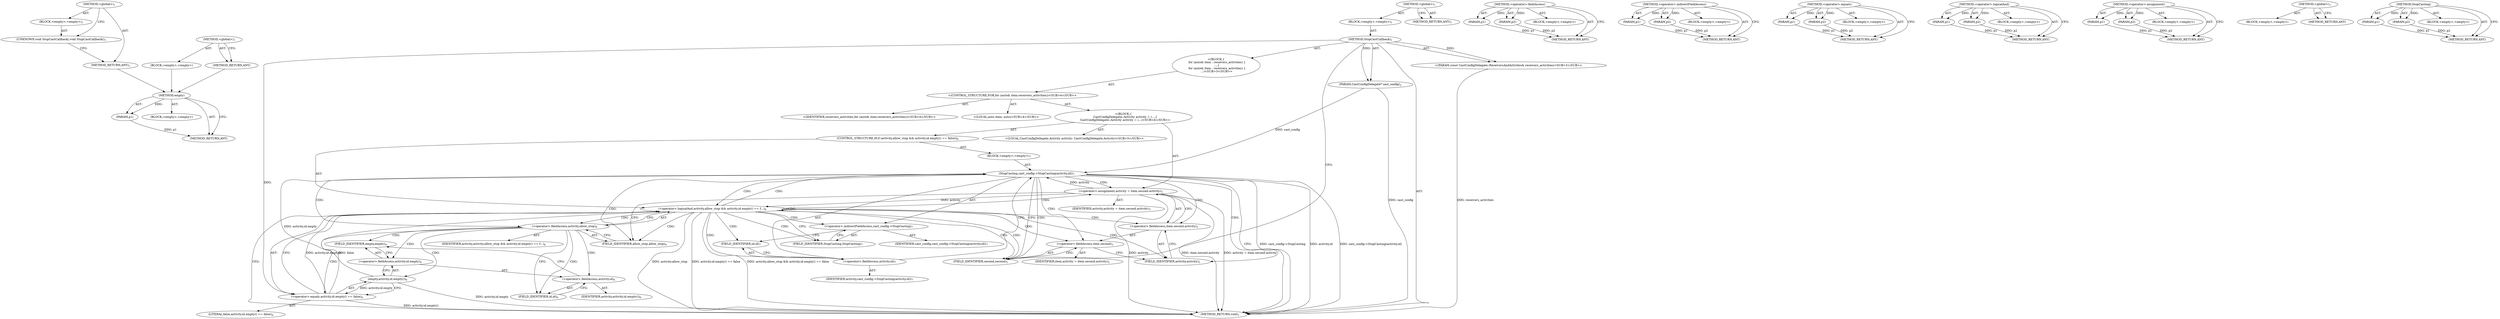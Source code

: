 digraph "&lt;global&gt;" {
vulnerable_90 [label=<(METHOD,empty)>];
vulnerable_91 [label=<(PARAM,p1)>];
vulnerable_92 [label=<(BLOCK,&lt;empty&gt;,&lt;empty&gt;)>];
vulnerable_93 [label=<(METHOD_RETURN,ANY)>];
vulnerable_6 [label=<(METHOD,&lt;global&gt;)<SUB>1</SUB>>];
vulnerable_7 [label=<(BLOCK,&lt;empty&gt;,&lt;empty&gt;)<SUB>1</SUB>>];
vulnerable_8 [label=<(METHOD,StopCastCallback)<SUB>1</SUB>>];
vulnerable_9 [label=<(PARAM,CastConfigDelegate* cast_config)<SUB>2</SUB>>];
vulnerable_10 [label="<(PARAM,const CastConfigDelegate::ReceiversAndActivites&amp; receivers_activities)<SUB>3</SUB>>"];
vulnerable_11 [label="<(BLOCK,{
  for (auto&amp; item : receivers_activities) {
 ...,{
  for (auto&amp; item : receivers_activities) {
 ...)<SUB>3</SUB>>"];
vulnerable_12 [label="<(CONTROL_STRUCTURE,FOR,for (auto&amp; item:receivers_activities))<SUB>4</SUB>>"];
vulnerable_13 [label="<(IDENTIFIER,receivers_activities,for (auto&amp; item:receivers_activities))<SUB>4</SUB>>"];
vulnerable_14 [label="<(LOCAL,auto item: auto)<SUB>4</SUB>>"];
vulnerable_15 [label="<(BLOCK,{
    CastConfigDelegate::Activity activity = i...,{
    CastConfigDelegate::Activity activity = i...)<SUB>4</SUB>>"];
vulnerable_16 [label="<(LOCAL,CastConfigDelegate.Activity activity: CastConfigDelegate.Activity)<SUB>5</SUB>>"];
vulnerable_17 [label=<(&lt;operator&gt;.assignment,activity = item.second.activity)<SUB>5</SUB>>];
vulnerable_18 [label=<(IDENTIFIER,activity,activity = item.second.activity)<SUB>5</SUB>>];
vulnerable_19 [label=<(&lt;operator&gt;.fieldAccess,item.second.activity)<SUB>5</SUB>>];
vulnerable_20 [label=<(&lt;operator&gt;.fieldAccess,item.second)<SUB>5</SUB>>];
vulnerable_21 [label=<(IDENTIFIER,item,activity = item.second.activity)<SUB>5</SUB>>];
vulnerable_22 [label=<(FIELD_IDENTIFIER,second,second)<SUB>5</SUB>>];
vulnerable_23 [label=<(FIELD_IDENTIFIER,activity,activity)<SUB>5</SUB>>];
vulnerable_24 [label=<(CONTROL_STRUCTURE,IF,if (activity.allow_stop &amp;&amp; activity.id.empty() == false))<SUB>6</SUB>>];
vulnerable_25 [label=<(&lt;operator&gt;.logicalAnd,activity.allow_stop &amp;&amp; activity.id.empty() == f...)<SUB>6</SUB>>];
vulnerable_26 [label=<(&lt;operator&gt;.fieldAccess,activity.allow_stop)<SUB>6</SUB>>];
vulnerable_27 [label=<(IDENTIFIER,activity,activity.allow_stop &amp;&amp; activity.id.empty() == f...)<SUB>6</SUB>>];
vulnerable_28 [label=<(FIELD_IDENTIFIER,allow_stop,allow_stop)<SUB>6</SUB>>];
vulnerable_29 [label=<(&lt;operator&gt;.equals,activity.id.empty() == false)<SUB>6</SUB>>];
vulnerable_30 [label=<(empty,activity.id.empty())<SUB>6</SUB>>];
vulnerable_31 [label=<(&lt;operator&gt;.fieldAccess,activity.id.empty)<SUB>6</SUB>>];
vulnerable_32 [label=<(&lt;operator&gt;.fieldAccess,activity.id)<SUB>6</SUB>>];
vulnerable_33 [label=<(IDENTIFIER,activity,activity.id.empty())<SUB>6</SUB>>];
vulnerable_34 [label=<(FIELD_IDENTIFIER,id,id)<SUB>6</SUB>>];
vulnerable_35 [label=<(FIELD_IDENTIFIER,empty,empty)<SUB>6</SUB>>];
vulnerable_36 [label=<(LITERAL,false,activity.id.empty() == false)<SUB>6</SUB>>];
vulnerable_37 [label=<(BLOCK,&lt;empty&gt;,&lt;empty&gt;)<SUB>7</SUB>>];
vulnerable_38 [label=<(StopCasting,cast_config-&gt;StopCasting(activity.id))<SUB>7</SUB>>];
vulnerable_39 [label=<(&lt;operator&gt;.indirectFieldAccess,cast_config-&gt;StopCasting)<SUB>7</SUB>>];
vulnerable_40 [label=<(IDENTIFIER,cast_config,cast_config-&gt;StopCasting(activity.id))<SUB>7</SUB>>];
vulnerable_41 [label=<(FIELD_IDENTIFIER,StopCasting,StopCasting)<SUB>7</SUB>>];
vulnerable_42 [label=<(&lt;operator&gt;.fieldAccess,activity.id)<SUB>7</SUB>>];
vulnerable_43 [label=<(IDENTIFIER,activity,cast_config-&gt;StopCasting(activity.id))<SUB>7</SUB>>];
vulnerable_44 [label=<(FIELD_IDENTIFIER,id,id)<SUB>7</SUB>>];
vulnerable_45 [label=<(METHOD_RETURN,void)<SUB>1</SUB>>];
vulnerable_47 [label=<(METHOD_RETURN,ANY)<SUB>1</SUB>>];
vulnerable_75 [label=<(METHOD,&lt;operator&gt;.fieldAccess)>];
vulnerable_76 [label=<(PARAM,p1)>];
vulnerable_77 [label=<(PARAM,p2)>];
vulnerable_78 [label=<(BLOCK,&lt;empty&gt;,&lt;empty&gt;)>];
vulnerable_79 [label=<(METHOD_RETURN,ANY)>];
vulnerable_99 [label=<(METHOD,&lt;operator&gt;.indirectFieldAccess)>];
vulnerable_100 [label=<(PARAM,p1)>];
vulnerable_101 [label=<(PARAM,p2)>];
vulnerable_102 [label=<(BLOCK,&lt;empty&gt;,&lt;empty&gt;)>];
vulnerable_103 [label=<(METHOD_RETURN,ANY)>];
vulnerable_85 [label=<(METHOD,&lt;operator&gt;.equals)>];
vulnerable_86 [label=<(PARAM,p1)>];
vulnerable_87 [label=<(PARAM,p2)>];
vulnerable_88 [label=<(BLOCK,&lt;empty&gt;,&lt;empty&gt;)>];
vulnerable_89 [label=<(METHOD_RETURN,ANY)>];
vulnerable_80 [label=<(METHOD,&lt;operator&gt;.logicalAnd)>];
vulnerable_81 [label=<(PARAM,p1)>];
vulnerable_82 [label=<(PARAM,p2)>];
vulnerable_83 [label=<(BLOCK,&lt;empty&gt;,&lt;empty&gt;)>];
vulnerable_84 [label=<(METHOD_RETURN,ANY)>];
vulnerable_70 [label=<(METHOD,&lt;operator&gt;.assignment)>];
vulnerable_71 [label=<(PARAM,p1)>];
vulnerable_72 [label=<(PARAM,p2)>];
vulnerable_73 [label=<(BLOCK,&lt;empty&gt;,&lt;empty&gt;)>];
vulnerable_74 [label=<(METHOD_RETURN,ANY)>];
vulnerable_64 [label=<(METHOD,&lt;global&gt;)<SUB>1</SUB>>];
vulnerable_65 [label=<(BLOCK,&lt;empty&gt;,&lt;empty&gt;)>];
vulnerable_66 [label=<(METHOD_RETURN,ANY)>];
vulnerable_94 [label=<(METHOD,StopCasting)>];
vulnerable_95 [label=<(PARAM,p1)>];
vulnerable_96 [label=<(PARAM,p2)>];
vulnerable_97 [label=<(BLOCK,&lt;empty&gt;,&lt;empty&gt;)>];
vulnerable_98 [label=<(METHOD_RETURN,ANY)>];
fixed_6 [label=<(METHOD,&lt;global&gt;)<SUB>1</SUB>>];
fixed_7 [label=<(BLOCK,&lt;empty&gt;,&lt;empty&gt;)<SUB>1</SUB>>];
fixed_8 [label=<(UNKNOWN,void StopCastCallback(,void StopCastCallback()<SUB>1</SUB>>];
fixed_9 [label=<(METHOD_RETURN,ANY)<SUB>1</SUB>>];
fixed_14 [label=<(METHOD,&lt;global&gt;)<SUB>1</SUB>>];
fixed_15 [label=<(BLOCK,&lt;empty&gt;,&lt;empty&gt;)>];
fixed_16 [label=<(METHOD_RETURN,ANY)>];
vulnerable_90 -> vulnerable_91  [key=0, label="AST: "];
vulnerable_90 -> vulnerable_91  [key=1, label="DDG: "];
vulnerable_90 -> vulnerable_92  [key=0, label="AST: "];
vulnerable_90 -> vulnerable_93  [key=0, label="AST: "];
vulnerable_90 -> vulnerable_93  [key=1, label="CFG: "];
vulnerable_91 -> vulnerable_93  [key=0, label="DDG: p1"];
vulnerable_6 -> vulnerable_7  [key=0, label="AST: "];
vulnerable_6 -> vulnerable_47  [key=0, label="AST: "];
vulnerable_6 -> vulnerable_47  [key=1, label="CFG: "];
vulnerable_7 -> vulnerable_8  [key=0, label="AST: "];
vulnerable_8 -> vulnerable_9  [key=0, label="AST: "];
vulnerable_8 -> vulnerable_9  [key=1, label="DDG: "];
vulnerable_8 -> vulnerable_10  [key=0, label="AST: "];
vulnerable_8 -> vulnerable_10  [key=1, label="DDG: "];
vulnerable_8 -> vulnerable_11  [key=0, label="AST: "];
vulnerable_8 -> vulnerable_45  [key=0, label="AST: "];
vulnerable_8 -> vulnerable_22  [key=0, label="CFG: "];
vulnerable_8 -> vulnerable_29  [key=0, label="DDG: "];
vulnerable_9 -> vulnerable_45  [key=0, label="DDG: cast_config"];
vulnerable_9 -> vulnerable_38  [key=0, label="DDG: cast_config"];
vulnerable_10 -> vulnerable_45  [key=0, label="DDG: receivers_activities"];
vulnerable_11 -> vulnerable_12  [key=0, label="AST: "];
vulnerable_12 -> vulnerable_13  [key=0, label="AST: "];
vulnerable_12 -> vulnerable_14  [key=0, label="AST: "];
vulnerable_12 -> vulnerable_15  [key=0, label="AST: "];
vulnerable_15 -> vulnerable_16  [key=0, label="AST: "];
vulnerable_15 -> vulnerable_17  [key=0, label="AST: "];
vulnerable_15 -> vulnerable_24  [key=0, label="AST: "];
vulnerable_17 -> vulnerable_18  [key=0, label="AST: "];
vulnerable_17 -> vulnerable_19  [key=0, label="AST: "];
vulnerable_17 -> vulnerable_28  [key=0, label="CFG: "];
vulnerable_17 -> vulnerable_45  [key=0, label="DDG: activity"];
vulnerable_17 -> vulnerable_45  [key=1, label="DDG: item.second.activity"];
vulnerable_17 -> vulnerable_45  [key=2, label="DDG: activity = item.second.activity"];
vulnerable_17 -> vulnerable_25  [key=0, label="DDG: activity"];
vulnerable_17 -> vulnerable_38  [key=0, label="DDG: activity"];
vulnerable_19 -> vulnerable_20  [key=0, label="AST: "];
vulnerable_19 -> vulnerable_23  [key=0, label="AST: "];
vulnerable_19 -> vulnerable_17  [key=0, label="CFG: "];
vulnerable_20 -> vulnerable_21  [key=0, label="AST: "];
vulnerable_20 -> vulnerable_22  [key=0, label="AST: "];
vulnerable_20 -> vulnerable_23  [key=0, label="CFG: "];
vulnerable_22 -> vulnerable_20  [key=0, label="CFG: "];
vulnerable_23 -> vulnerable_19  [key=0, label="CFG: "];
vulnerable_24 -> vulnerable_25  [key=0, label="AST: "];
vulnerable_24 -> vulnerable_37  [key=0, label="AST: "];
vulnerable_25 -> vulnerable_26  [key=0, label="AST: "];
vulnerable_25 -> vulnerable_26  [key=1, label="CDG: "];
vulnerable_25 -> vulnerable_29  [key=0, label="AST: "];
vulnerable_25 -> vulnerable_45  [key=0, label="CFG: "];
vulnerable_25 -> vulnerable_45  [key=1, label="DDG: activity.allow_stop"];
vulnerable_25 -> vulnerable_45  [key=2, label="DDG: activity.id.empty() == false"];
vulnerable_25 -> vulnerable_45  [key=3, label="DDG: activity.allow_stop &amp;&amp; activity.id.empty() == false"];
vulnerable_25 -> vulnerable_22  [key=0, label="CFG: "];
vulnerable_25 -> vulnerable_22  [key=1, label="CDG: "];
vulnerable_25 -> vulnerable_41  [key=0, label="CFG: "];
vulnerable_25 -> vulnerable_41  [key=1, label="CDG: "];
vulnerable_25 -> vulnerable_17  [key=0, label="CDG: "];
vulnerable_25 -> vulnerable_42  [key=0, label="CDG: "];
vulnerable_25 -> vulnerable_23  [key=0, label="CDG: "];
vulnerable_25 -> vulnerable_19  [key=0, label="CDG: "];
vulnerable_25 -> vulnerable_28  [key=0, label="CDG: "];
vulnerable_25 -> vulnerable_20  [key=0, label="CDG: "];
vulnerable_25 -> vulnerable_38  [key=0, label="CDG: "];
vulnerable_25 -> vulnerable_25  [key=0, label="CDG: "];
vulnerable_25 -> vulnerable_44  [key=0, label="CDG: "];
vulnerable_25 -> vulnerable_39  [key=0, label="CDG: "];
vulnerable_26 -> vulnerable_27  [key=0, label="AST: "];
vulnerable_26 -> vulnerable_28  [key=0, label="AST: "];
vulnerable_26 -> vulnerable_25  [key=0, label="CFG: "];
vulnerable_26 -> vulnerable_34  [key=0, label="CFG: "];
vulnerable_26 -> vulnerable_34  [key=1, label="CDG: "];
vulnerable_26 -> vulnerable_30  [key=0, label="CDG: "];
vulnerable_26 -> vulnerable_32  [key=0, label="CDG: "];
vulnerable_26 -> vulnerable_29  [key=0, label="CDG: "];
vulnerable_26 -> vulnerable_35  [key=0, label="CDG: "];
vulnerable_26 -> vulnerable_31  [key=0, label="CDG: "];
vulnerable_28 -> vulnerable_26  [key=0, label="CFG: "];
vulnerable_29 -> vulnerable_30  [key=0, label="AST: "];
vulnerable_29 -> vulnerable_36  [key=0, label="AST: "];
vulnerable_29 -> vulnerable_25  [key=0, label="CFG: "];
vulnerable_29 -> vulnerable_25  [key=1, label="DDG: activity.id.empty()"];
vulnerable_29 -> vulnerable_25  [key=2, label="DDG: false"];
vulnerable_29 -> vulnerable_45  [key=0, label="DDG: activity.id.empty()"];
vulnerable_30 -> vulnerable_31  [key=0, label="AST: "];
vulnerable_30 -> vulnerable_29  [key=0, label="CFG: "];
vulnerable_30 -> vulnerable_29  [key=1, label="DDG: activity.id.empty"];
vulnerable_30 -> vulnerable_45  [key=0, label="DDG: activity.id.empty"];
vulnerable_30 -> vulnerable_38  [key=0, label="DDG: activity.id.empty"];
vulnerable_31 -> vulnerable_32  [key=0, label="AST: "];
vulnerable_31 -> vulnerable_35  [key=0, label="AST: "];
vulnerable_31 -> vulnerable_30  [key=0, label="CFG: "];
vulnerable_32 -> vulnerable_33  [key=0, label="AST: "];
vulnerable_32 -> vulnerable_34  [key=0, label="AST: "];
vulnerable_32 -> vulnerable_35  [key=0, label="CFG: "];
vulnerable_34 -> vulnerable_32  [key=0, label="CFG: "];
vulnerable_35 -> vulnerable_31  [key=0, label="CFG: "];
vulnerable_37 -> vulnerable_38  [key=0, label="AST: "];
vulnerable_38 -> vulnerable_39  [key=0, label="AST: "];
vulnerable_38 -> vulnerable_42  [key=0, label="AST: "];
vulnerable_38 -> vulnerable_45  [key=0, label="CFG: "];
vulnerable_38 -> vulnerable_45  [key=1, label="DDG: cast_config-&gt;StopCasting"];
vulnerable_38 -> vulnerable_45  [key=2, label="DDG: activity.id"];
vulnerable_38 -> vulnerable_45  [key=3, label="DDG: cast_config-&gt;StopCasting(activity.id)"];
vulnerable_38 -> vulnerable_22  [key=0, label="CFG: "];
vulnerable_38 -> vulnerable_22  [key=1, label="CDG: "];
vulnerable_38 -> vulnerable_17  [key=0, label="CDG: "];
vulnerable_38 -> vulnerable_26  [key=0, label="CDG: "];
vulnerable_38 -> vulnerable_23  [key=0, label="CDG: "];
vulnerable_38 -> vulnerable_19  [key=0, label="CDG: "];
vulnerable_38 -> vulnerable_28  [key=0, label="CDG: "];
vulnerable_38 -> vulnerable_20  [key=0, label="CDG: "];
vulnerable_38 -> vulnerable_25  [key=0, label="CDG: "];
vulnerable_39 -> vulnerable_40  [key=0, label="AST: "];
vulnerable_39 -> vulnerable_41  [key=0, label="AST: "];
vulnerable_39 -> vulnerable_44  [key=0, label="CFG: "];
vulnerable_41 -> vulnerable_39  [key=0, label="CFG: "];
vulnerable_42 -> vulnerable_43  [key=0, label="AST: "];
vulnerable_42 -> vulnerable_44  [key=0, label="AST: "];
vulnerable_42 -> vulnerable_38  [key=0, label="CFG: "];
vulnerable_44 -> vulnerable_42  [key=0, label="CFG: "];
vulnerable_75 -> vulnerable_76  [key=0, label="AST: "];
vulnerable_75 -> vulnerable_76  [key=1, label="DDG: "];
vulnerable_75 -> vulnerable_78  [key=0, label="AST: "];
vulnerable_75 -> vulnerable_77  [key=0, label="AST: "];
vulnerable_75 -> vulnerable_77  [key=1, label="DDG: "];
vulnerable_75 -> vulnerable_79  [key=0, label="AST: "];
vulnerable_75 -> vulnerable_79  [key=1, label="CFG: "];
vulnerable_76 -> vulnerable_79  [key=0, label="DDG: p1"];
vulnerable_77 -> vulnerable_79  [key=0, label="DDG: p2"];
vulnerable_99 -> vulnerable_100  [key=0, label="AST: "];
vulnerable_99 -> vulnerable_100  [key=1, label="DDG: "];
vulnerable_99 -> vulnerable_102  [key=0, label="AST: "];
vulnerable_99 -> vulnerable_101  [key=0, label="AST: "];
vulnerable_99 -> vulnerable_101  [key=1, label="DDG: "];
vulnerable_99 -> vulnerable_103  [key=0, label="AST: "];
vulnerable_99 -> vulnerable_103  [key=1, label="CFG: "];
vulnerable_100 -> vulnerable_103  [key=0, label="DDG: p1"];
vulnerable_101 -> vulnerable_103  [key=0, label="DDG: p2"];
vulnerable_85 -> vulnerable_86  [key=0, label="AST: "];
vulnerable_85 -> vulnerable_86  [key=1, label="DDG: "];
vulnerable_85 -> vulnerable_88  [key=0, label="AST: "];
vulnerable_85 -> vulnerable_87  [key=0, label="AST: "];
vulnerable_85 -> vulnerable_87  [key=1, label="DDG: "];
vulnerable_85 -> vulnerable_89  [key=0, label="AST: "];
vulnerable_85 -> vulnerable_89  [key=1, label="CFG: "];
vulnerable_86 -> vulnerable_89  [key=0, label="DDG: p1"];
vulnerable_87 -> vulnerable_89  [key=0, label="DDG: p2"];
vulnerable_80 -> vulnerable_81  [key=0, label="AST: "];
vulnerable_80 -> vulnerable_81  [key=1, label="DDG: "];
vulnerable_80 -> vulnerable_83  [key=0, label="AST: "];
vulnerable_80 -> vulnerable_82  [key=0, label="AST: "];
vulnerable_80 -> vulnerable_82  [key=1, label="DDG: "];
vulnerable_80 -> vulnerable_84  [key=0, label="AST: "];
vulnerable_80 -> vulnerable_84  [key=1, label="CFG: "];
vulnerable_81 -> vulnerable_84  [key=0, label="DDG: p1"];
vulnerable_82 -> vulnerable_84  [key=0, label="DDG: p2"];
vulnerable_70 -> vulnerable_71  [key=0, label="AST: "];
vulnerable_70 -> vulnerable_71  [key=1, label="DDG: "];
vulnerable_70 -> vulnerable_73  [key=0, label="AST: "];
vulnerable_70 -> vulnerable_72  [key=0, label="AST: "];
vulnerable_70 -> vulnerable_72  [key=1, label="DDG: "];
vulnerable_70 -> vulnerable_74  [key=0, label="AST: "];
vulnerable_70 -> vulnerable_74  [key=1, label="CFG: "];
vulnerable_71 -> vulnerable_74  [key=0, label="DDG: p1"];
vulnerable_72 -> vulnerable_74  [key=0, label="DDG: p2"];
vulnerable_64 -> vulnerable_65  [key=0, label="AST: "];
vulnerable_64 -> vulnerable_66  [key=0, label="AST: "];
vulnerable_64 -> vulnerable_66  [key=1, label="CFG: "];
vulnerable_94 -> vulnerable_95  [key=0, label="AST: "];
vulnerable_94 -> vulnerable_95  [key=1, label="DDG: "];
vulnerable_94 -> vulnerable_97  [key=0, label="AST: "];
vulnerable_94 -> vulnerable_96  [key=0, label="AST: "];
vulnerable_94 -> vulnerable_96  [key=1, label="DDG: "];
vulnerable_94 -> vulnerable_98  [key=0, label="AST: "];
vulnerable_94 -> vulnerable_98  [key=1, label="CFG: "];
vulnerable_95 -> vulnerable_98  [key=0, label="DDG: p1"];
vulnerable_96 -> vulnerable_98  [key=0, label="DDG: p2"];
fixed_6 -> fixed_7  [key=0, label="AST: "];
fixed_6 -> fixed_9  [key=0, label="AST: "];
fixed_6 -> fixed_8  [key=0, label="CFG: "];
fixed_7 -> fixed_8  [key=0, label="AST: "];
fixed_8 -> fixed_9  [key=0, label="CFG: "];
fixed_9 -> vulnerable_90  [key=0];
fixed_14 -> fixed_15  [key=0, label="AST: "];
fixed_14 -> fixed_16  [key=0, label="AST: "];
fixed_14 -> fixed_16  [key=1, label="CFG: "];
fixed_15 -> vulnerable_90  [key=0];
fixed_16 -> vulnerable_90  [key=0];
}

